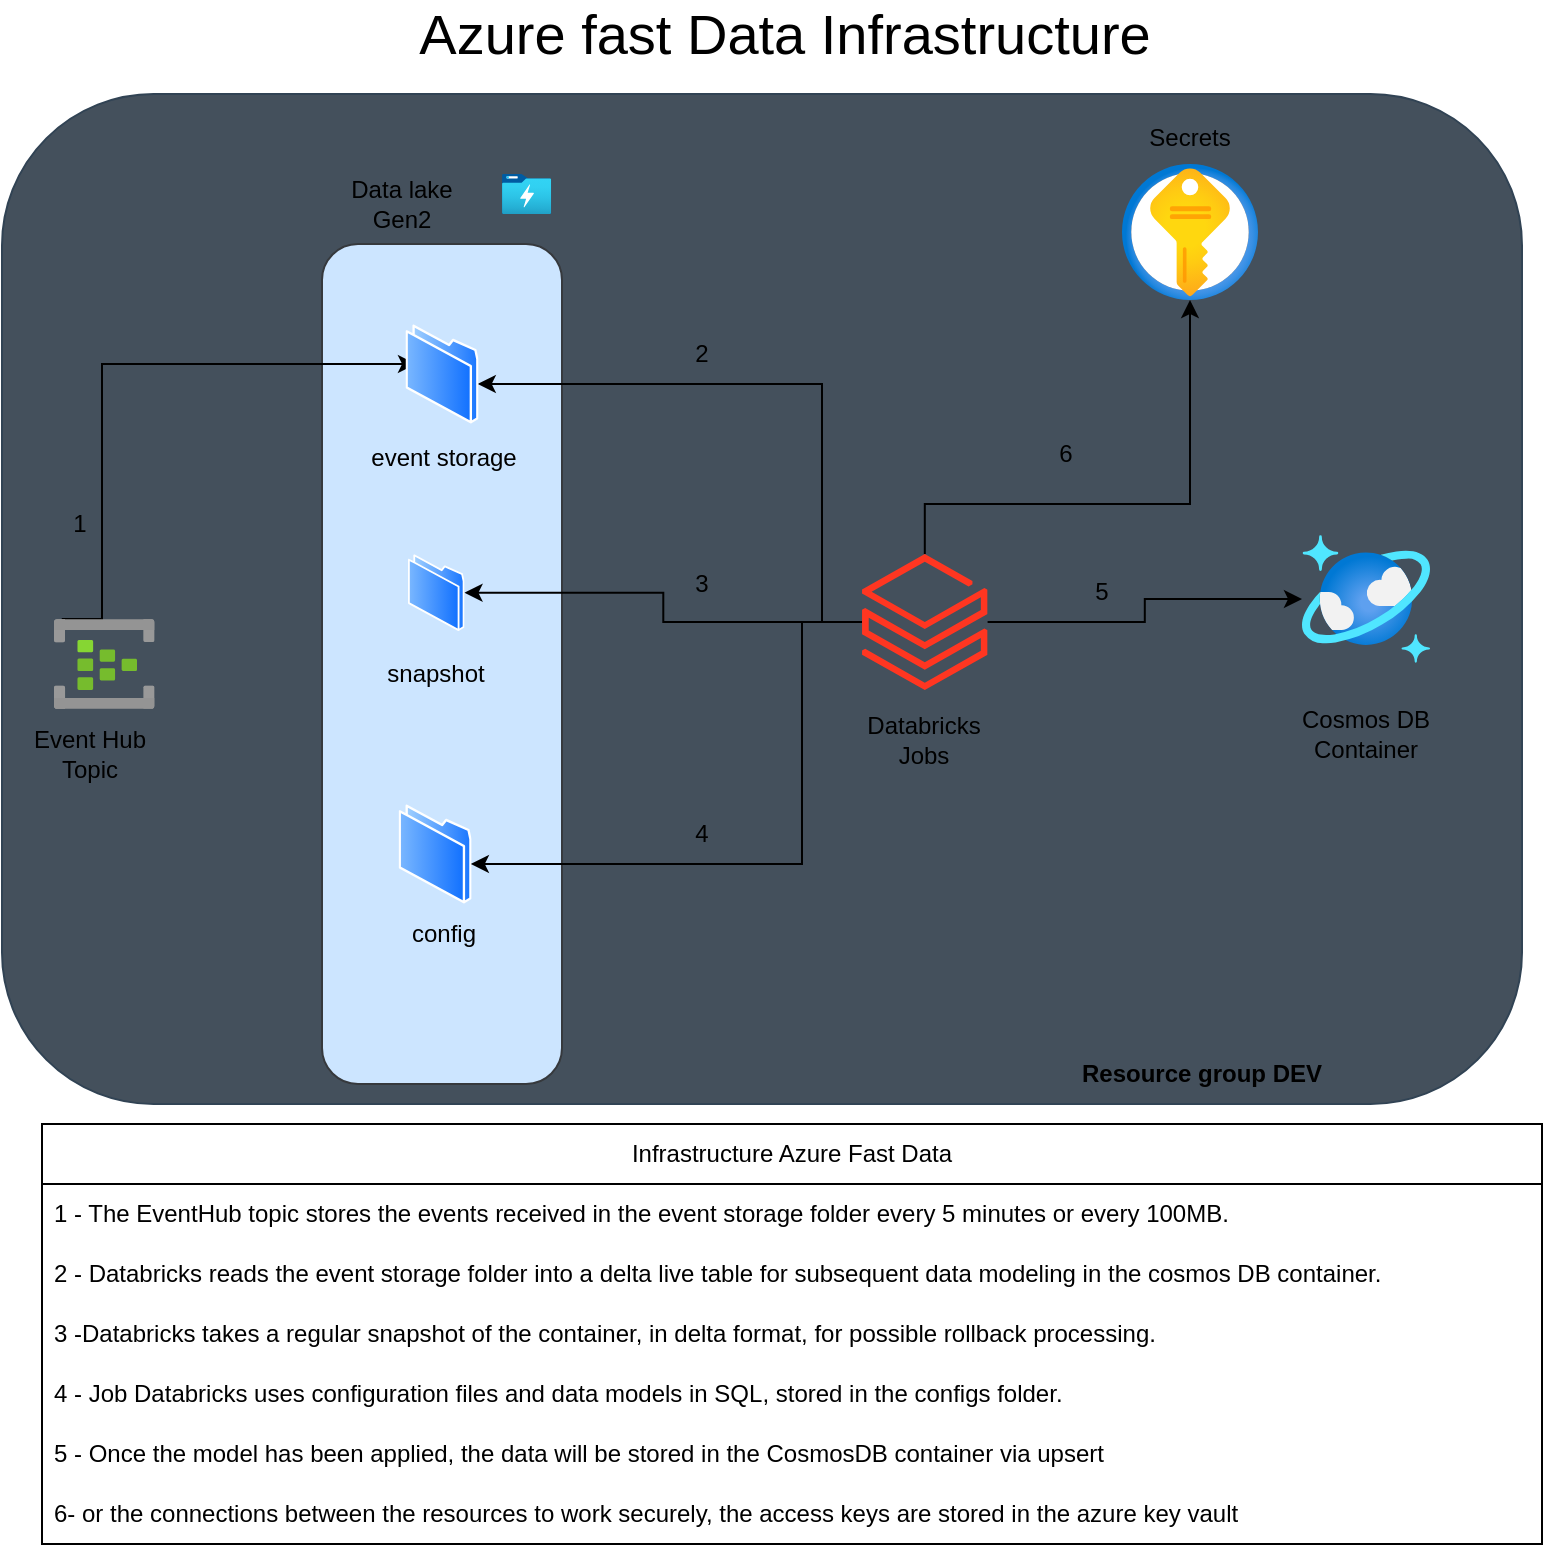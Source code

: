 <mxfile version="21.6.1" type="github">
  <diagram name="Page-1" id="vRk5NIe8d44oLqLz6w0p">
    <mxGraphModel dx="2074" dy="790" grid="1" gridSize="10" guides="1" tooltips="1" connect="1" arrows="1" fold="1" page="1" pageScale="1" pageWidth="850" pageHeight="1100" math="0" shadow="0">
      <root>
        <mxCell id="0" />
        <mxCell id="1" parent="0" />
        <mxCell id="TJ8l8VOJJD5JofLOiGNv-48" value="" style="rounded=1;whiteSpace=wrap;html=1;fillColor=#44505C;fontColor=#ffffff;strokeColor=#314354;" vertex="1" parent="1">
          <mxGeometry x="40" y="85" width="760" height="505" as="geometry" />
        </mxCell>
        <mxCell id="TJ8l8VOJJD5JofLOiGNv-8" value="" style="rounded=1;whiteSpace=wrap;html=1;fillColor=#cce5ff;strokeColor=#36393d;" vertex="1" parent="1">
          <mxGeometry x="200" y="160" width="120" height="420" as="geometry" />
        </mxCell>
        <mxCell id="TJ8l8VOJJD5JofLOiGNv-13" style="edgeStyle=orthogonalEdgeStyle;rounded=0;orthogonalLoop=1;jettySize=auto;html=1;" edge="1" parent="1">
          <mxGeometry relative="1" as="geometry">
            <mxPoint x="69.88" y="347.5" as="sourcePoint" />
            <mxPoint x="246.999" y="220" as="targetPoint" />
            <Array as="points">
              <mxPoint x="90" y="348" />
              <mxPoint x="90" y="220" />
            </Array>
          </mxGeometry>
        </mxCell>
        <mxCell id="TJ8l8VOJJD5JofLOiGNv-1" value="" style="image;aspect=fixed;html=1;points=[];align=center;fontSize=12;image=img/lib/azure2/analytics/Event_Hubs.svg;" vertex="1" parent="1">
          <mxGeometry x="66" y="347.5" width="50.25" height="45" as="geometry" />
        </mxCell>
        <mxCell id="TJ8l8VOJJD5JofLOiGNv-2" value="" style="image;aspect=fixed;html=1;points=[];align=center;fontSize=12;image=img/lib/azure2/analytics/Data_Lake_Store_Gen1.svg;" vertex="1" parent="1">
          <mxGeometry x="290" y="125" width="24.61" height="20" as="geometry" />
        </mxCell>
        <mxCell id="TJ8l8VOJJD5JofLOiGNv-7" style="edgeStyle=orthogonalEdgeStyle;rounded=0;orthogonalLoop=1;jettySize=auto;html=1;" edge="1" parent="1" source="TJ8l8VOJJD5JofLOiGNv-4" target="TJ8l8VOJJD5JofLOiGNv-6">
          <mxGeometry relative="1" as="geometry" />
        </mxCell>
        <mxCell id="TJ8l8VOJJD5JofLOiGNv-14" style="edgeStyle=orthogonalEdgeStyle;rounded=0;orthogonalLoop=1;jettySize=auto;html=1;" edge="1" parent="1" source="TJ8l8VOJJD5JofLOiGNv-4" target="TJ8l8VOJJD5JofLOiGNv-9">
          <mxGeometry relative="1" as="geometry">
            <Array as="points">
              <mxPoint x="450" y="349" />
              <mxPoint x="450" y="230" />
            </Array>
          </mxGeometry>
        </mxCell>
        <mxCell id="TJ8l8VOJJD5JofLOiGNv-6" value="" style="image;aspect=fixed;html=1;points=[];align=center;fontSize=12;image=img/lib/azure2/databases/Azure_Cosmos_DB.svg;" vertex="1" parent="1">
          <mxGeometry x="690" y="305.5" width="64" height="64" as="geometry" />
        </mxCell>
        <mxCell id="TJ8l8VOJJD5JofLOiGNv-9" value="" style="image;aspect=fixed;perimeter=ellipsePerimeter;html=1;align=center;shadow=0;dashed=0;spacingTop=3;image=img/lib/active_directory/folder.svg;" vertex="1" parent="1">
          <mxGeometry x="241.75" y="200" width="36.5" height="50" as="geometry" />
        </mxCell>
        <mxCell id="TJ8l8VOJJD5JofLOiGNv-11" value="" style="image;aspect=fixed;perimeter=ellipsePerimeter;html=1;align=center;shadow=0;dashed=0;spacingTop=3;image=img/lib/active_directory/folder.svg;" vertex="1" parent="1">
          <mxGeometry x="238.3" y="440" width="36.5" height="50" as="geometry" />
        </mxCell>
        <mxCell id="TJ8l8VOJJD5JofLOiGNv-12" value="" style="image;aspect=fixed;perimeter=ellipsePerimeter;html=1;align=center;shadow=0;dashed=0;spacingTop=3;image=img/lib/active_directory/folder.svg;" vertex="1" parent="1">
          <mxGeometry x="243" y="315" width="28.25" height="38.7" as="geometry" />
        </mxCell>
        <mxCell id="TJ8l8VOJJD5JofLOiGNv-16" value="snapshot" style="text;html=1;strokeColor=none;fillColor=none;align=center;verticalAlign=middle;whiteSpace=wrap;rounded=0;" vertex="1" parent="1">
          <mxGeometry x="227.13" y="360" width="60" height="30" as="geometry" />
        </mxCell>
        <mxCell id="TJ8l8VOJJD5JofLOiGNv-17" value="config" style="text;html=1;strokeColor=none;fillColor=none;align=center;verticalAlign=middle;whiteSpace=wrap;rounded=0;" vertex="1" parent="1">
          <mxGeometry x="216.13" y="490" width="90" height="30" as="geometry" />
        </mxCell>
        <mxCell id="TJ8l8VOJJD5JofLOiGNv-18" value="event storage" style="text;html=1;strokeColor=none;fillColor=none;align=center;verticalAlign=middle;whiteSpace=wrap;rounded=0;" vertex="1" parent="1">
          <mxGeometry x="220.63" y="252" width="79.58" height="30" as="geometry" />
        </mxCell>
        <mxCell id="TJ8l8VOJJD5JofLOiGNv-19" value="Data lake Gen2" style="text;html=1;strokeColor=none;fillColor=none;align=center;verticalAlign=middle;whiteSpace=wrap;rounded=0;" vertex="1" parent="1">
          <mxGeometry x="200.0" y="125" width="79.58" height="30" as="geometry" />
        </mxCell>
        <mxCell id="TJ8l8VOJJD5JofLOiGNv-21" style="edgeStyle=orthogonalEdgeStyle;rounded=0;orthogonalLoop=1;jettySize=auto;html=1;" edge="1" parent="1" source="TJ8l8VOJJD5JofLOiGNv-4" target="TJ8l8VOJJD5JofLOiGNv-11">
          <mxGeometry relative="1" as="geometry">
            <Array as="points">
              <mxPoint x="440" y="349" />
              <mxPoint x="440" y="470" />
            </Array>
          </mxGeometry>
        </mxCell>
        <mxCell id="TJ8l8VOJJD5JofLOiGNv-26" style="edgeStyle=orthogonalEdgeStyle;rounded=0;orthogonalLoop=1;jettySize=auto;html=1;" edge="1" parent="1" source="TJ8l8VOJJD5JofLOiGNv-4" target="TJ8l8VOJJD5JofLOiGNv-25">
          <mxGeometry relative="1" as="geometry">
            <Array as="points">
              <mxPoint x="501" y="290" />
              <mxPoint x="634" y="290" />
            </Array>
          </mxGeometry>
        </mxCell>
        <mxCell id="TJ8l8VOJJD5JofLOiGNv-29" style="edgeStyle=orthogonalEdgeStyle;rounded=0;orthogonalLoop=1;jettySize=auto;html=1;entryX=1;entryY=0.5;entryDx=0;entryDy=0;" edge="1" parent="1" source="TJ8l8VOJJD5JofLOiGNv-4" target="TJ8l8VOJJD5JofLOiGNv-12">
          <mxGeometry relative="1" as="geometry" />
        </mxCell>
        <mxCell id="TJ8l8VOJJD5JofLOiGNv-4" value="" style="image;aspect=fixed;html=1;points=[];align=center;fontSize=12;image=img/lib/azure2/analytics/Azure_Databricks.svg;" vertex="1" parent="1">
          <mxGeometry x="470" y="315" width="62.8" height="68" as="geometry" />
        </mxCell>
        <mxCell id="TJ8l8VOJJD5JofLOiGNv-22" value="Event Hub Topic" style="text;html=1;strokeColor=none;fillColor=none;align=center;verticalAlign=middle;whiteSpace=wrap;rounded=0;" vertex="1" parent="1">
          <mxGeometry x="54.12" y="400" width="60" height="30" as="geometry" />
        </mxCell>
        <mxCell id="TJ8l8VOJJD5JofLOiGNv-23" value="Cosmos DB Container" style="text;html=1;strokeColor=none;fillColor=none;align=center;verticalAlign=middle;whiteSpace=wrap;rounded=0;" vertex="1" parent="1">
          <mxGeometry x="681" y="390" width="82" height="30" as="geometry" />
        </mxCell>
        <mxCell id="TJ8l8VOJJD5JofLOiGNv-25" value="" style="image;aspect=fixed;html=1;points=[];align=center;fontSize=12;image=img/lib/azure2/security/Key_Vaults.svg;" vertex="1" parent="1">
          <mxGeometry x="600" y="120" width="68" height="68" as="geometry" />
        </mxCell>
        <mxCell id="TJ8l8VOJJD5JofLOiGNv-27" value="Secrets" style="text;html=1;strokeColor=none;fillColor=none;align=center;verticalAlign=middle;whiteSpace=wrap;rounded=0;" vertex="1" parent="1">
          <mxGeometry x="593" y="92" width="82" height="30" as="geometry" />
        </mxCell>
        <mxCell id="TJ8l8VOJJD5JofLOiGNv-28" value="Databricks Jobs" style="text;html=1;strokeColor=none;fillColor=none;align=center;verticalAlign=middle;whiteSpace=wrap;rounded=0;" vertex="1" parent="1">
          <mxGeometry x="460.4" y="392.5" width="82" height="30" as="geometry" />
        </mxCell>
        <mxCell id="TJ8l8VOJJD5JofLOiGNv-30" value="1" style="text;html=1;strokeColor=none;fillColor=none;align=center;verticalAlign=middle;whiteSpace=wrap;rounded=0;" vertex="1" parent="1">
          <mxGeometry x="49" y="285" width="60" height="30" as="geometry" />
        </mxCell>
        <mxCell id="TJ8l8VOJJD5JofLOiGNv-31" value="2" style="text;html=1;strokeColor=none;fillColor=none;align=center;verticalAlign=middle;whiteSpace=wrap;rounded=0;" vertex="1" parent="1">
          <mxGeometry x="360" y="200" width="60" height="30" as="geometry" />
        </mxCell>
        <mxCell id="TJ8l8VOJJD5JofLOiGNv-32" value="3" style="text;html=1;strokeColor=none;fillColor=none;align=center;verticalAlign=middle;whiteSpace=wrap;rounded=0;" vertex="1" parent="1">
          <mxGeometry x="360" y="315" width="60" height="30" as="geometry" />
        </mxCell>
        <mxCell id="TJ8l8VOJJD5JofLOiGNv-33" value="4" style="text;html=1;strokeColor=none;fillColor=none;align=center;verticalAlign=middle;whiteSpace=wrap;rounded=0;" vertex="1" parent="1">
          <mxGeometry x="360" y="440" width="60" height="30" as="geometry" />
        </mxCell>
        <mxCell id="TJ8l8VOJJD5JofLOiGNv-34" value="5" style="text;html=1;strokeColor=none;fillColor=none;align=center;verticalAlign=middle;whiteSpace=wrap;rounded=0;" vertex="1" parent="1">
          <mxGeometry x="560" y="319.35" width="60" height="30" as="geometry" />
        </mxCell>
        <mxCell id="TJ8l8VOJJD5JofLOiGNv-35" value="6" style="text;html=1;strokeColor=none;fillColor=none;align=center;verticalAlign=middle;whiteSpace=wrap;rounded=0;" vertex="1" parent="1">
          <mxGeometry x="542.4" y="250" width="60" height="30" as="geometry" />
        </mxCell>
        <mxCell id="TJ8l8VOJJD5JofLOiGNv-37" value="Infrastructure Azure Fast Data" style="swimlane;fontStyle=0;childLayout=stackLayout;horizontal=1;startSize=30;horizontalStack=0;resizeParent=1;resizeParentMax=0;resizeLast=0;collapsible=1;marginBottom=0;whiteSpace=wrap;html=1;" vertex="1" parent="1">
          <mxGeometry x="60" y="600" width="750" height="210" as="geometry">
            <mxRectangle x="40" y="600" width="60" height="30" as="alternateBounds" />
          </mxGeometry>
        </mxCell>
        <mxCell id="TJ8l8VOJJD5JofLOiGNv-38" value="1 - The EventHub topic stores the events received in the event storage folder every 5 minutes or every 100MB. " style="text;strokeColor=none;fillColor=none;align=left;verticalAlign=middle;spacingLeft=4;spacingRight=4;overflow=hidden;points=[[0,0.5],[1,0.5]];portConstraint=eastwest;rotatable=0;whiteSpace=wrap;html=1;" vertex="1" parent="TJ8l8VOJJD5JofLOiGNv-37">
          <mxGeometry y="30" width="750" height="30" as="geometry" />
        </mxCell>
        <mxCell id="TJ8l8VOJJD5JofLOiGNv-39" value="2 - Databricks reads the event storage folder into a delta live table for subsequent data modeling in the cosmos DB container." style="text;strokeColor=none;fillColor=none;align=left;verticalAlign=middle;spacingLeft=4;spacingRight=4;overflow=hidden;points=[[0,0.5],[1,0.5]];portConstraint=eastwest;rotatable=0;whiteSpace=wrap;html=1;" vertex="1" parent="TJ8l8VOJJD5JofLOiGNv-37">
          <mxGeometry y="60" width="750" height="30" as="geometry" />
        </mxCell>
        <mxCell id="TJ8l8VOJJD5JofLOiGNv-40" value="&lt;div&gt;3 -Databricks takes a regular snapshot of the container, in delta format, for possible rollback processing. &lt;br&gt;&lt;/div&gt;" style="text;strokeColor=none;fillColor=none;align=left;verticalAlign=middle;spacingLeft=4;spacingRight=4;overflow=hidden;points=[[0,0.5],[1,0.5]];portConstraint=eastwest;rotatable=0;whiteSpace=wrap;html=1;" vertex="1" parent="TJ8l8VOJJD5JofLOiGNv-37">
          <mxGeometry y="90" width="750" height="30" as="geometry" />
        </mxCell>
        <mxCell id="TJ8l8VOJJD5JofLOiGNv-44" value="4 - Job Databricks uses configuration files and data models in SQL, stored in the configs folder." style="text;strokeColor=none;fillColor=none;align=left;verticalAlign=middle;spacingLeft=4;spacingRight=4;overflow=hidden;points=[[0,0.5],[1,0.5]];portConstraint=eastwest;rotatable=0;whiteSpace=wrap;html=1;" vertex="1" parent="TJ8l8VOJJD5JofLOiGNv-37">
          <mxGeometry y="120" width="750" height="30" as="geometry" />
        </mxCell>
        <mxCell id="TJ8l8VOJJD5JofLOiGNv-45" value="5 - Once the model has been applied, the data will be stored in the CosmosDB container via upsert" style="text;strokeColor=none;fillColor=none;align=left;verticalAlign=middle;spacingLeft=4;spacingRight=4;overflow=hidden;points=[[0,0.5],[1,0.5]];portConstraint=eastwest;rotatable=0;whiteSpace=wrap;html=1;" vertex="1" parent="TJ8l8VOJJD5JofLOiGNv-37">
          <mxGeometry y="150" width="750" height="30" as="geometry" />
        </mxCell>
        <mxCell id="TJ8l8VOJJD5JofLOiGNv-46" value="6- or the connections between the resources to work securely, the access keys are stored in the azure key vault" style="text;strokeColor=none;fillColor=none;align=left;verticalAlign=middle;spacingLeft=4;spacingRight=4;overflow=hidden;points=[[0,0.5],[1,0.5]];portConstraint=eastwest;rotatable=0;whiteSpace=wrap;html=1;" vertex="1" parent="TJ8l8VOJJD5JofLOiGNv-37">
          <mxGeometry y="180" width="750" height="30" as="geometry" />
        </mxCell>
        <mxCell id="TJ8l8VOJJD5JofLOiGNv-47" value="Azure fast Data Infrastructure" style="text;html=1;strokeColor=none;fillColor=none;align=center;verticalAlign=middle;whiteSpace=wrap;rounded=0;fontSize=28;" vertex="1" parent="1">
          <mxGeometry x="49" y="40" width="764.87" height="30" as="geometry" />
        </mxCell>
        <mxCell id="TJ8l8VOJJD5JofLOiGNv-50" value="Resource group DEV" style="text;html=1;strokeColor=none;fillColor=none;align=center;verticalAlign=middle;whiteSpace=wrap;rounded=0;fontStyle=1" vertex="1" parent="1">
          <mxGeometry x="520" y="560" width="240" height="30" as="geometry" />
        </mxCell>
      </root>
    </mxGraphModel>
  </diagram>
</mxfile>
